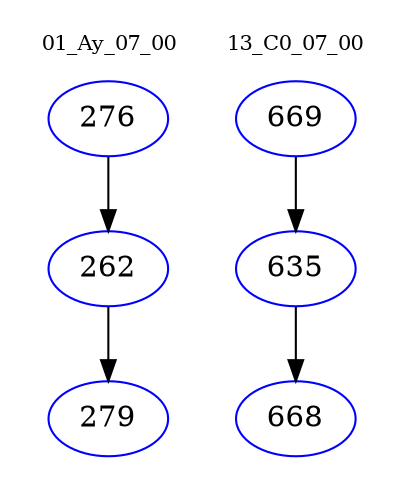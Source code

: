 digraph{
subgraph cluster_0 {
color = white
label = "01_Ay_07_00";
fontsize=10;
T0_276 [label="276", color="blue"]
T0_276 -> T0_262 [color="black"]
T0_262 [label="262", color="blue"]
T0_262 -> T0_279 [color="black"]
T0_279 [label="279", color="blue"]
}
subgraph cluster_1 {
color = white
label = "13_C0_07_00";
fontsize=10;
T1_669 [label="669", color="blue"]
T1_669 -> T1_635 [color="black"]
T1_635 [label="635", color="blue"]
T1_635 -> T1_668 [color="black"]
T1_668 [label="668", color="blue"]
}
}
